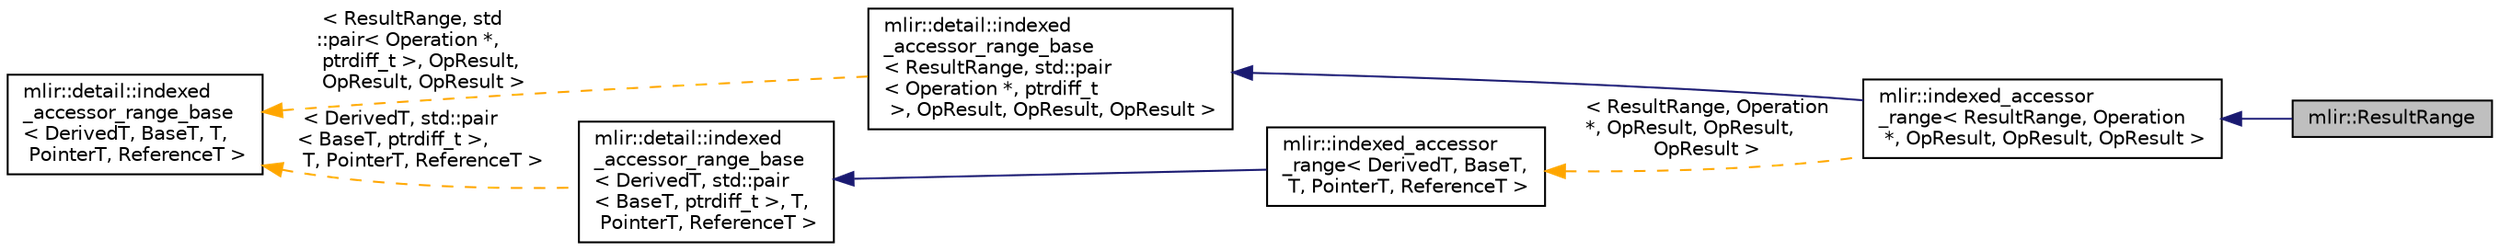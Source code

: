 digraph "mlir::ResultRange"
{
  bgcolor="transparent";
  edge [fontname="Helvetica",fontsize="10",labelfontname="Helvetica",labelfontsize="10"];
  node [fontname="Helvetica",fontsize="10",shape=record];
  rankdir="LR";
  Node0 [label="mlir::ResultRange",height=0.2,width=0.4,color="black", fillcolor="grey75", style="filled", fontcolor="black"];
  Node1 -> Node0 [dir="back",color="midnightblue",fontsize="10",style="solid",fontname="Helvetica"];
  Node1 [label="mlir::indexed_accessor\l_range\< ResultRange, Operation\l *, OpResult, OpResult, OpResult \>",height=0.2,width=0.4,color="black",URL="$classmlir_1_1indexed__accessor__range.html"];
  Node2 -> Node1 [dir="back",color="midnightblue",fontsize="10",style="solid",fontname="Helvetica"];
  Node2 [label="mlir::detail::indexed\l_accessor_range_base\l\< ResultRange, std::pair\l\< Operation *, ptrdiff_t\l \>, OpResult, OpResult, OpResult \>",height=0.2,width=0.4,color="black",URL="$classmlir_1_1detail_1_1indexed__accessor__range__base.html"];
  Node3 -> Node2 [dir="back",color="orange",fontsize="10",style="dashed",label=" \< ResultRange, std\l::pair\< Operation *,\l ptrdiff_t \>, OpResult,\l OpResult, OpResult \>" ,fontname="Helvetica"];
  Node3 [label="mlir::detail::indexed\l_accessor_range_base\l\< DerivedT, BaseT, T,\l PointerT, ReferenceT \>",height=0.2,width=0.4,color="black",URL="$classmlir_1_1detail_1_1indexed__accessor__range__base.html",tooltip="The class represents the base of a range of indexed_accessor_iterators. "];
  Node4 -> Node1 [dir="back",color="orange",fontsize="10",style="dashed",label=" \< ResultRange, Operation\l *, OpResult, OpResult,\l OpResult \>" ,fontname="Helvetica"];
  Node4 [label="mlir::indexed_accessor\l_range\< DerivedT, BaseT,\l T, PointerT, ReferenceT \>",height=0.2,width=0.4,color="black",URL="$classmlir_1_1indexed__accessor__range.html",tooltip="This class provides an implementation of a range of indexed_accessor_iterators where the base is not ..."];
  Node5 -> Node4 [dir="back",color="midnightblue",fontsize="10",style="solid",fontname="Helvetica"];
  Node5 [label="mlir::detail::indexed\l_accessor_range_base\l\< DerivedT, std::pair\l\< BaseT, ptrdiff_t \>, T,\l PointerT, ReferenceT \>",height=0.2,width=0.4,color="black",URL="$classmlir_1_1detail_1_1indexed__accessor__range__base.html"];
  Node3 -> Node5 [dir="back",color="orange",fontsize="10",style="dashed",label=" \< DerivedT, std::pair\l\< BaseT, ptrdiff_t \>,\l T, PointerT, ReferenceT \>" ,fontname="Helvetica"];
}
